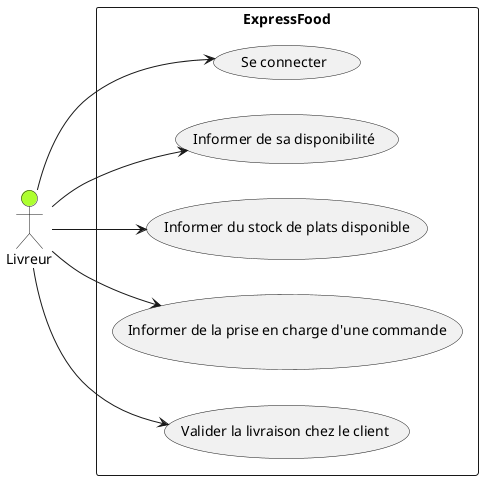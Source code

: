 
@startuml Livreur

left to right direction

actor "Livreur" as Livreur #GreenYellow

rectangle ExpressFood {
  usecase "Se connecter" as UC1
  usecase "Informer de sa disponibilité" as UC2
  usecase "Informer du stock de plats disponible" as UC3
  usecase "Informer de la prise en charge d'une commande" as UC4
  usecase "Valider la livraison chez le client" as UC5
}

Livreur --> UC1
Livreur --> UC2
Livreur --> UC3
Livreur --> UC4
Livreur --> UC5

@enduml
